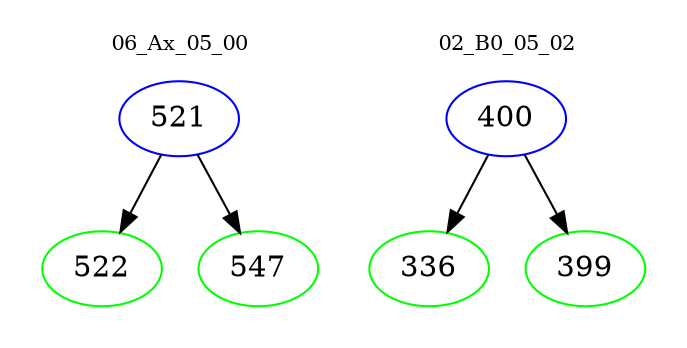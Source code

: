 digraph{
subgraph cluster_0 {
color = white
label = "06_Ax_05_00";
fontsize=10;
T0_521 [label="521", color="blue"]
T0_521 -> T0_522 [color="black"]
T0_522 [label="522", color="green"]
T0_521 -> T0_547 [color="black"]
T0_547 [label="547", color="green"]
}
subgraph cluster_1 {
color = white
label = "02_B0_05_02";
fontsize=10;
T1_400 [label="400", color="blue"]
T1_400 -> T1_336 [color="black"]
T1_336 [label="336", color="green"]
T1_400 -> T1_399 [color="black"]
T1_399 [label="399", color="green"]
}
}
